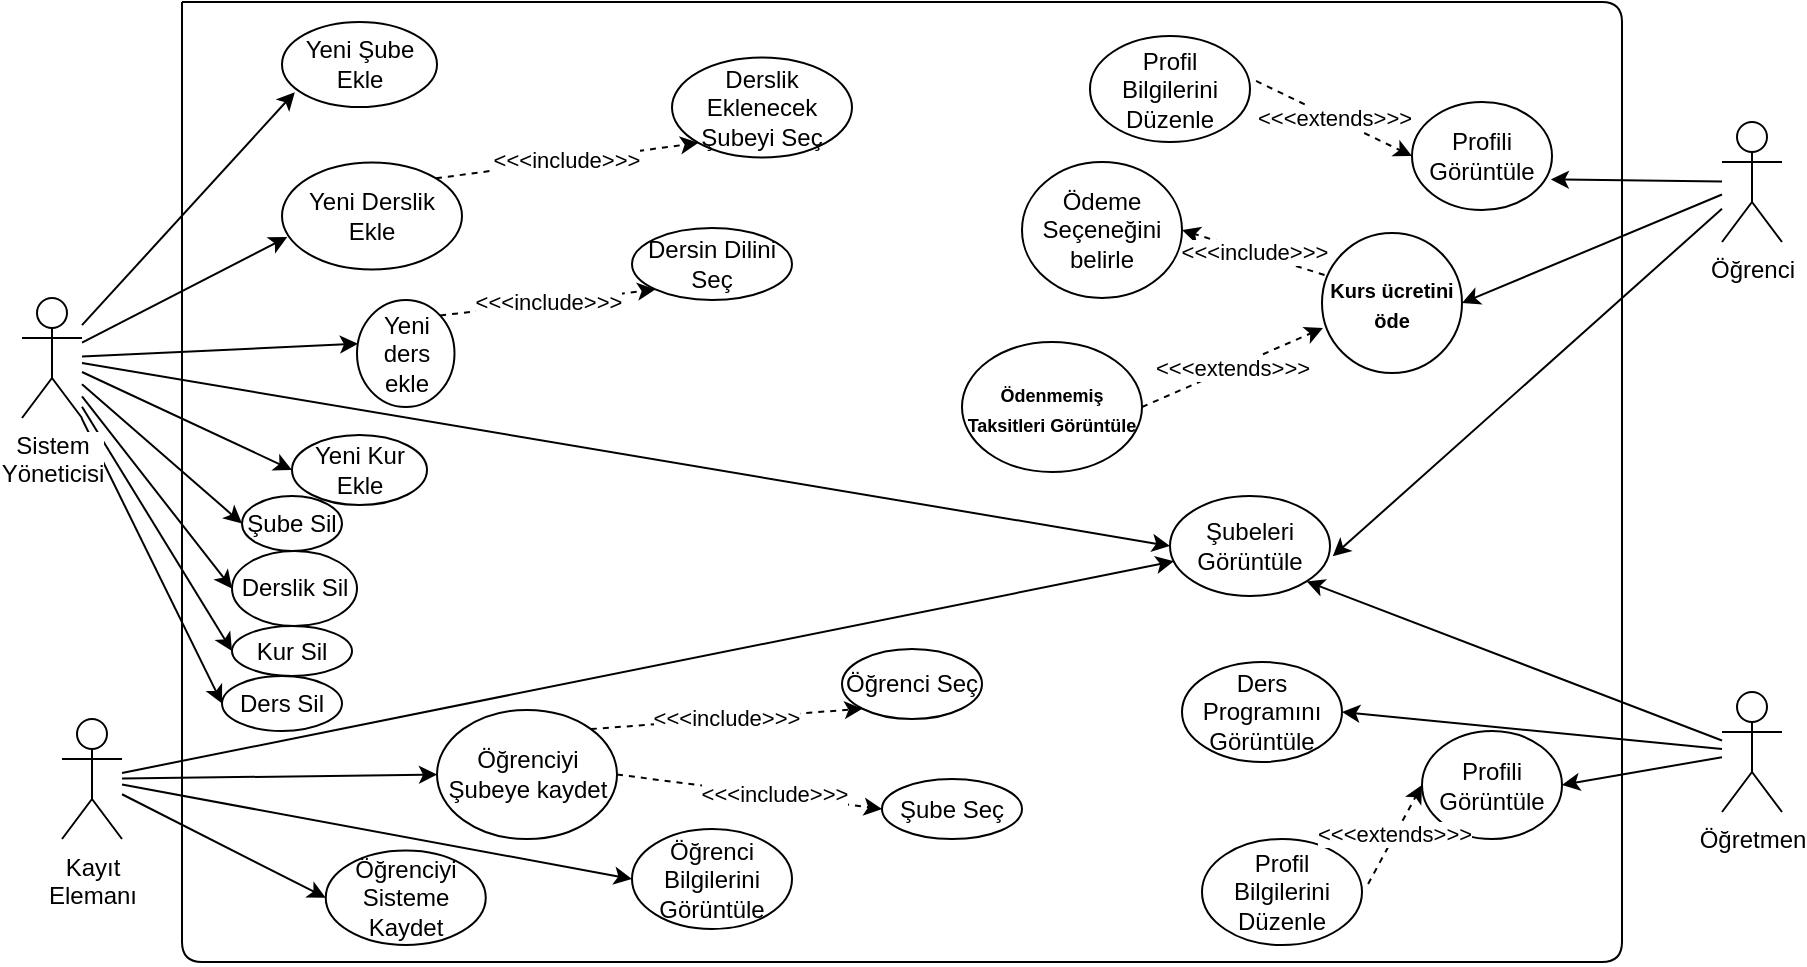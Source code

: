 <mxfile version="13.0.6" type="google" pages="3"><diagram id="y7nOhh3YG9jSuIosSz0r" name="Page-1"><mxGraphModel dx="2249" dy="713" grid="0" gridSize="10" guides="1" tooltips="1" connect="1" arrows="1" fold="1" page="1" pageScale="1" pageWidth="827" pageHeight="1169" math="0" shadow="0"><root><mxCell id="0"/><mxCell id="1" parent="0"/><mxCell id="BYf3gnhiQ05QkXZgdBDM-21" style="rounded=0;orthogonalLoop=1;jettySize=auto;html=1;entryX=0.083;entryY=0.825;entryDx=0;entryDy=0;entryPerimeter=0;" parent="1" source="BYf3gnhiQ05QkXZgdBDM-1" target="BYf3gnhiQ05QkXZgdBDM-13" edge="1"><mxGeometry relative="1" as="geometry"/></mxCell><mxCell id="ujNZqWoPyWoyUxtJ2W7T-23" style="edgeStyle=none;rounded=0;orthogonalLoop=1;jettySize=auto;html=1;entryX=0.029;entryY=0.697;entryDx=0;entryDy=0;entryPerimeter=0;" parent="1" source="BYf3gnhiQ05QkXZgdBDM-1" target="ujNZqWoPyWoyUxtJ2W7T-22" edge="1"><mxGeometry relative="1" as="geometry"/></mxCell><mxCell id="cf-nb2_Hl1CPJNW3Mo-Y-12" style="rounded=0;orthogonalLoop=1;jettySize=auto;html=1;entryX=0.01;entryY=0.408;entryDx=0;entryDy=0;entryPerimeter=0;" parent="1" source="BYf3gnhiQ05QkXZgdBDM-1" target="cf-nb2_Hl1CPJNW3Mo-Y-9" edge="1"><mxGeometry relative="1" as="geometry"/></mxCell><mxCell id="cf-nb2_Hl1CPJNW3Mo-Y-23" style="edgeStyle=none;rounded=0;orthogonalLoop=1;jettySize=auto;html=1;entryX=0;entryY=0.5;entryDx=0;entryDy=0;" parent="1" source="BYf3gnhiQ05QkXZgdBDM-1" target="ujNZqWoPyWoyUxtJ2W7T-8" edge="1"><mxGeometry relative="1" as="geometry"/></mxCell><mxCell id="cf-nb2_Hl1CPJNW3Mo-Y-28" style="edgeStyle=none;rounded=0;orthogonalLoop=1;jettySize=auto;html=1;entryX=0;entryY=0.5;entryDx=0;entryDy=0;" parent="1" source="BYf3gnhiQ05QkXZgdBDM-1" target="cf-nb2_Hl1CPJNW3Mo-Y-27" edge="1"><mxGeometry relative="1" as="geometry"/></mxCell><mxCell id="cf-nb2_Hl1CPJNW3Mo-Y-40" style="edgeStyle=none;rounded=0;orthogonalLoop=1;jettySize=auto;html=1;entryX=0;entryY=0.5;entryDx=0;entryDy=0;" parent="1" source="BYf3gnhiQ05QkXZgdBDM-1" target="cf-nb2_Hl1CPJNW3Mo-Y-36" edge="1"><mxGeometry relative="1" as="geometry"/></mxCell><mxCell id="cf-nb2_Hl1CPJNW3Mo-Y-41" style="edgeStyle=none;rounded=0;orthogonalLoop=1;jettySize=auto;html=1;entryX=0;entryY=0.5;entryDx=0;entryDy=0;" parent="1" source="BYf3gnhiQ05QkXZgdBDM-1" target="cf-nb2_Hl1CPJNW3Mo-Y-39" edge="1"><mxGeometry relative="1" as="geometry"/></mxCell><mxCell id="cf-nb2_Hl1CPJNW3Mo-Y-42" style="edgeStyle=none;rounded=0;orthogonalLoop=1;jettySize=auto;html=1;entryX=0;entryY=0.5;entryDx=0;entryDy=0;" parent="1" source="BYf3gnhiQ05QkXZgdBDM-1" target="cf-nb2_Hl1CPJNW3Mo-Y-38" edge="1"><mxGeometry relative="1" as="geometry"/></mxCell><mxCell id="cf-nb2_Hl1CPJNW3Mo-Y-43" style="edgeStyle=none;rounded=0;orthogonalLoop=1;jettySize=auto;html=1;entryX=0;entryY=0.5;entryDx=0;entryDy=0;" parent="1" source="BYf3gnhiQ05QkXZgdBDM-1" target="cf-nb2_Hl1CPJNW3Mo-Y-37" edge="1"><mxGeometry relative="1" as="geometry"/></mxCell><mxCell id="BYf3gnhiQ05QkXZgdBDM-1" value="Sistem&lt;br&gt;Yöneticisi" style="shape=umlActor;verticalLabelPosition=bottom;labelBackgroundColor=#ffffff;verticalAlign=top;html=1;outlineConnect=0;" parent="1" vertex="1"><mxGeometry x="-200" y="188" width="30" height="60" as="geometry"/></mxCell><mxCell id="BYf3gnhiQ05QkXZgdBDM-35" style="rounded=0;orthogonalLoop=1;jettySize=auto;html=1;entryX=1;entryY=0.5;entryDx=0;entryDy=0;" parent="1" source="BYf3gnhiQ05QkXZgdBDM-2" target="BYf3gnhiQ05QkXZgdBDM-31" edge="1"><mxGeometry relative="1" as="geometry"/></mxCell><mxCell id="ujNZqWoPyWoyUxtJ2W7T-9" style="edgeStyle=none;rounded=0;orthogonalLoop=1;jettySize=auto;html=1;entryX=1.017;entryY=0.603;entryDx=0;entryDy=0;entryPerimeter=0;" parent="1" source="BYf3gnhiQ05QkXZgdBDM-2" target="ujNZqWoPyWoyUxtJ2W7T-8" edge="1"><mxGeometry relative="1" as="geometry"/></mxCell><mxCell id="ujNZqWoPyWoyUxtJ2W7T-11" style="edgeStyle=none;rounded=0;orthogonalLoop=1;jettySize=auto;html=1;entryX=0.992;entryY=0.717;entryDx=0;entryDy=0;entryPerimeter=0;" parent="1" source="BYf3gnhiQ05QkXZgdBDM-2" target="ujNZqWoPyWoyUxtJ2W7T-10" edge="1"><mxGeometry relative="1" as="geometry"/></mxCell><mxCell id="BYf3gnhiQ05QkXZgdBDM-2" value="Öğrenci" style="shape=umlActor;verticalLabelPosition=bottom;labelBackgroundColor=#ffffff;verticalAlign=top;html=1;outlineConnect=0;" parent="1" vertex="1"><mxGeometry x="650" y="100" width="30" height="60" as="geometry"/></mxCell><mxCell id="BYf3gnhiQ05QkXZgdBDM-4" value="" style="endArrow=none;html=1;" parent="1" edge="1"><mxGeometry width="50" height="50" relative="1" as="geometry"><mxPoint x="-120" y="40" as="sourcePoint"/><mxPoint x="-120" y="40" as="targetPoint"/><Array as="points"><mxPoint x="600" y="40"/><mxPoint x="600" y="520"/><mxPoint x="-120" y="520"/></Array></mxGeometry></mxCell><mxCell id="BYf3gnhiQ05QkXZgdBDM-13" value="Yeni Şube Ekle" style="ellipse;whiteSpace=wrap;html=1;" parent="1" vertex="1"><mxGeometry x="-70" y="50" width="77.5" height="42.5" as="geometry"/></mxCell><mxCell id="BYf3gnhiQ05QkXZgdBDM-31" value="&lt;span style=&quot;font-size: 10px&quot;&gt;&lt;b&gt;Kurs ücretini öde&lt;/b&gt;&lt;/span&gt;" style="ellipse;whiteSpace=wrap;html=1;aspect=fixed;" parent="1" vertex="1"><mxGeometry x="450" y="155.5" width="70" height="70" as="geometry"/></mxCell><mxCell id="BYf3gnhiQ05QkXZgdBDM-41" value="&lt;b&gt;&lt;font style=&quot;font-size: 9px&quot;&gt;Ödenmemiş Taksitleri Görüntüle&lt;/font&gt;&lt;/b&gt;" style="ellipse;whiteSpace=wrap;html=1;" parent="1" vertex="1"><mxGeometry x="270" y="210" width="90" height="65" as="geometry"/></mxCell><mxCell id="ujNZqWoPyWoyUxtJ2W7T-2" value="&amp;lt;&amp;lt;&amp;lt;extends&amp;gt;&amp;gt;&amp;gt;" style="rounded=0;orthogonalLoop=1;jettySize=auto;html=1;dashed=1;entryX=0.007;entryY=0.679;entryDx=0;entryDy=0;exitX=1;exitY=0.5;exitDx=0;exitDy=0;entryPerimeter=0;" parent="1" source="BYf3gnhiQ05QkXZgdBDM-41" target="BYf3gnhiQ05QkXZgdBDM-31" edge="1"><mxGeometry relative="1" as="geometry"><mxPoint x="529" y="300" as="sourcePoint"/><mxPoint x="389" y="405" as="targetPoint"/></mxGeometry></mxCell><mxCell id="ujNZqWoPyWoyUxtJ2W7T-6" value="Ödeme Seçeneğini belirle" style="ellipse;whiteSpace=wrap;html=1;" parent="1" vertex="1"><mxGeometry x="300" y="120" width="80" height="68" as="geometry"/></mxCell><mxCell id="ujNZqWoPyWoyUxtJ2W7T-7" value="&amp;lt;&amp;lt;&amp;lt;include&amp;gt;&amp;gt;&amp;gt;" style="edgeStyle=none;rounded=0;orthogonalLoop=1;jettySize=auto;html=1;entryX=1;entryY=0.5;entryDx=0;entryDy=0;dashed=1;exitX=0.018;exitY=0.3;exitDx=0;exitDy=0;exitPerimeter=0;" parent="1" source="BYf3gnhiQ05QkXZgdBDM-31" target="ujNZqWoPyWoyUxtJ2W7T-6" edge="1"><mxGeometry relative="1" as="geometry"><mxPoint x="512.862" y="358.861" as="sourcePoint"/><mxPoint x="424.0" y="397.5" as="targetPoint"/></mxGeometry></mxCell><mxCell id="ujNZqWoPyWoyUxtJ2W7T-8" value="Şubeleri Görüntüle" style="ellipse;whiteSpace=wrap;html=1;" parent="1" vertex="1"><mxGeometry x="374" y="287" width="80" height="50" as="geometry"/></mxCell><mxCell id="ujNZqWoPyWoyUxtJ2W7T-10" value="Profili Görüntüle" style="ellipse;whiteSpace=wrap;html=1;" parent="1" vertex="1"><mxGeometry x="495" y="90" width="70" height="54" as="geometry"/></mxCell><mxCell id="ujNZqWoPyWoyUxtJ2W7T-19" value="Profil Bilgilerini Düzenle" style="ellipse;whiteSpace=wrap;html=1;" parent="1" vertex="1"><mxGeometry x="334" y="57" width="80" height="53" as="geometry"/></mxCell><mxCell id="ujNZqWoPyWoyUxtJ2W7T-21" value="&amp;lt;&amp;lt;&amp;lt;extends&amp;gt;&amp;gt;&amp;gt;" style="rounded=0;orthogonalLoop=1;jettySize=auto;html=1;dashed=1;entryX=0;entryY=0.5;entryDx=0;entryDy=0;exitX=1.038;exitY=0.424;exitDx=0;exitDy=0;exitPerimeter=0;" parent="1" source="ujNZqWoPyWoyUxtJ2W7T-19" target="ujNZqWoPyWoyUxtJ2W7T-10" edge="1"><mxGeometry relative="1" as="geometry"><mxPoint x="320.0" y="204.0" as="sourcePoint"/><mxPoint x="404.0" y="174.0" as="targetPoint"/></mxGeometry></mxCell><mxCell id="ujNZqWoPyWoyUxtJ2W7T-22" value="Yeni Derslik Ekle" style="ellipse;whiteSpace=wrap;html=1;" parent="1" vertex="1"><mxGeometry x="-70" y="120.25" width="90" height="53.5" as="geometry"/></mxCell><mxCell id="ujNZqWoPyWoyUxtJ2W7T-25" value="Derslik Eklenecek Şubeyi Seç" style="ellipse;whiteSpace=wrap;html=1;" parent="1" vertex="1"><mxGeometry x="125" y="67.75" width="90" height="50" as="geometry"/></mxCell><mxCell id="ujNZqWoPyWoyUxtJ2W7T-32" value="&amp;lt;&amp;lt;&amp;lt;include&amp;gt;&amp;gt;&amp;gt;" style="edgeStyle=none;rounded=0;orthogonalLoop=1;jettySize=auto;html=1;entryX=0;entryY=1;entryDx=0;entryDy=0;dashed=1;exitX=1;exitY=0;exitDx=0;exitDy=0;" parent="1" source="ujNZqWoPyWoyUxtJ2W7T-22" target="ujNZqWoPyWoyUxtJ2W7T-25" edge="1"><mxGeometry relative="1" as="geometry"><mxPoint x="189.997" y="279.442" as="sourcePoint"/><mxPoint x="101.1" y="318.0" as="targetPoint"/></mxGeometry></mxCell><mxCell id="cf-nb2_Hl1CPJNW3Mo-Y-19" style="edgeStyle=none;rounded=0;orthogonalLoop=1;jettySize=auto;html=1;entryX=0;entryY=0.5;entryDx=0;entryDy=0;" parent="1" source="cf-nb2_Hl1CPJNW3Mo-Y-3" target="cf-nb2_Hl1CPJNW3Mo-Y-13" edge="1"><mxGeometry relative="1" as="geometry"/></mxCell><mxCell id="cf-nb2_Hl1CPJNW3Mo-Y-24" style="edgeStyle=none;rounded=0;orthogonalLoop=1;jettySize=auto;html=1;" parent="1" source="cf-nb2_Hl1CPJNW3Mo-Y-3" target="ujNZqWoPyWoyUxtJ2W7T-8" edge="1"><mxGeometry relative="1" as="geometry"/></mxCell><mxCell id="cf-nb2_Hl1CPJNW3Mo-Y-26" style="edgeStyle=none;rounded=0;orthogonalLoop=1;jettySize=auto;html=1;entryX=0;entryY=0.5;entryDx=0;entryDy=0;" parent="1" source="cf-nb2_Hl1CPJNW3Mo-Y-3" target="cf-nb2_Hl1CPJNW3Mo-Y-25" edge="1"><mxGeometry relative="1" as="geometry"/></mxCell><mxCell id="UKZhKB2ElliNfnzbAF8w-2" style="rounded=0;orthogonalLoop=1;jettySize=auto;html=1;entryX=0;entryY=0.5;entryDx=0;entryDy=0;" parent="1" source="cf-nb2_Hl1CPJNW3Mo-Y-3" target="UKZhKB2ElliNfnzbAF8w-1" edge="1"><mxGeometry relative="1" as="geometry"/></mxCell><mxCell id="cf-nb2_Hl1CPJNW3Mo-Y-3" value="Kayıt&lt;br&gt;Elemanı" style="shape=umlActor;verticalLabelPosition=bottom;labelBackgroundColor=#ffffff;verticalAlign=top;html=1;outlineConnect=0;" parent="1" vertex="1"><mxGeometry x="-180" y="398.5" width="30" height="60" as="geometry"/></mxCell><mxCell id="cf-nb2_Hl1CPJNW3Mo-Y-22" style="edgeStyle=none;rounded=0;orthogonalLoop=1;jettySize=auto;html=1;entryX=1;entryY=1;entryDx=0;entryDy=0;" parent="1" source="cf-nb2_Hl1CPJNW3Mo-Y-6" target="ujNZqWoPyWoyUxtJ2W7T-8" edge="1"><mxGeometry relative="1" as="geometry"/></mxCell><mxCell id="cf-nb2_Hl1CPJNW3Mo-Y-32" style="edgeStyle=none;rounded=0;orthogonalLoop=1;jettySize=auto;html=1;entryX=1;entryY=0.5;entryDx=0;entryDy=0;" parent="1" source="cf-nb2_Hl1CPJNW3Mo-Y-6" target="cf-nb2_Hl1CPJNW3Mo-Y-29" edge="1"><mxGeometry relative="1" as="geometry"/></mxCell><mxCell id="cf-nb2_Hl1CPJNW3Mo-Y-34" style="edgeStyle=none;rounded=0;orthogonalLoop=1;jettySize=auto;html=1;entryX=1;entryY=0.5;entryDx=0;entryDy=0;" parent="1" source="cf-nb2_Hl1CPJNW3Mo-Y-6" target="cf-nb2_Hl1CPJNW3Mo-Y-33" edge="1"><mxGeometry relative="1" as="geometry"/></mxCell><mxCell id="cf-nb2_Hl1CPJNW3Mo-Y-6" value="Öğretmen" style="shape=umlActor;verticalLabelPosition=bottom;labelBackgroundColor=#ffffff;verticalAlign=top;html=1;outlineConnect=0;" parent="1" vertex="1"><mxGeometry x="650" y="385" width="30" height="60" as="geometry"/></mxCell><mxCell id="cf-nb2_Hl1CPJNW3Mo-Y-9" value="Yeni ders ekle" style="ellipse;whiteSpace=wrap;html=1;" parent="1" vertex="1"><mxGeometry x="-32.5" y="189" width="48.75" height="53.5" as="geometry"/></mxCell><mxCell id="cf-nb2_Hl1CPJNW3Mo-Y-10" value="Dersin Dilini Seç" style="ellipse;whiteSpace=wrap;html=1;" parent="1" vertex="1"><mxGeometry x="105" y="153" width="80" height="36" as="geometry"/></mxCell><mxCell id="cf-nb2_Hl1CPJNW3Mo-Y-11" value="&amp;lt;&amp;lt;&amp;lt;include&amp;gt;&amp;gt;&amp;gt;" style="edgeStyle=none;rounded=0;orthogonalLoop=1;jettySize=auto;html=1;entryX=0;entryY=1;entryDx=0;entryDy=0;dashed=1;exitX=1;exitY=0;exitDx=0;exitDy=0;" parent="1" source="cf-nb2_Hl1CPJNW3Mo-Y-9" target="cf-nb2_Hl1CPJNW3Mo-Y-10" edge="1"><mxGeometry relative="1" as="geometry"><mxPoint x="192.497" y="359.442" as="sourcePoint"/><mxPoint x="103.6" y="398.0" as="targetPoint"/></mxGeometry></mxCell><mxCell id="cf-nb2_Hl1CPJNW3Mo-Y-13" value="Öğrenciyi Şubeye kaydet" style="ellipse;whiteSpace=wrap;html=1;" parent="1" vertex="1"><mxGeometry x="7.5" y="394" width="90" height="64.5" as="geometry"/></mxCell><mxCell id="cf-nb2_Hl1CPJNW3Mo-Y-14" value="Öğrenci Seç" style="ellipse;whiteSpace=wrap;html=1;" parent="1" vertex="1"><mxGeometry x="210" y="363.5" width="70" height="35" as="geometry"/></mxCell><mxCell id="cf-nb2_Hl1CPJNW3Mo-Y-15" value="&amp;lt;&amp;lt;&amp;lt;include&amp;gt;&amp;gt;&amp;gt;" style="edgeStyle=none;rounded=0;orthogonalLoop=1;jettySize=auto;html=1;entryX=0;entryY=1;entryDx=0;entryDy=0;dashed=1;exitX=1;exitY=0;exitDx=0;exitDy=0;" parent="1" source="cf-nb2_Hl1CPJNW3Mo-Y-13" target="cf-nb2_Hl1CPJNW3Mo-Y-14" edge="1"><mxGeometry relative="1" as="geometry"><mxPoint x="189.997" y="464.442" as="sourcePoint"/><mxPoint x="101.1" y="503.0" as="targetPoint"/></mxGeometry></mxCell><mxCell id="cf-nb2_Hl1CPJNW3Mo-Y-16" value="&amp;lt;&amp;lt;&amp;lt;include&amp;gt;&amp;gt;&amp;gt;" style="edgeStyle=none;rounded=0;orthogonalLoop=1;jettySize=auto;html=1;dashed=1;exitX=1;exitY=0.5;exitDx=0;exitDy=0;entryX=0;entryY=0.5;entryDx=0;entryDy=0;" parent="1" source="cf-nb2_Hl1CPJNW3Mo-Y-13" target="cf-nb2_Hl1CPJNW3Mo-Y-17" edge="1"><mxGeometry x="0.187" y="1" relative="1" as="geometry"><mxPoint x="209.999" y="385.004" as="sourcePoint"/><mxPoint x="250" y="400" as="targetPoint"/><mxPoint as="offset"/></mxGeometry></mxCell><mxCell id="cf-nb2_Hl1CPJNW3Mo-Y-17" value="Şube Seç" style="ellipse;whiteSpace=wrap;html=1;" parent="1" vertex="1"><mxGeometry x="230" y="428.5" width="70" height="30" as="geometry"/></mxCell><mxCell id="cf-nb2_Hl1CPJNW3Mo-Y-25" value="Öğrenci Bilgilerini Görüntüle" style="ellipse;whiteSpace=wrap;html=1;" parent="1" vertex="1"><mxGeometry x="105" y="453.5" width="80" height="50" as="geometry"/></mxCell><mxCell id="cf-nb2_Hl1CPJNW3Mo-Y-27" value="Yeni Kur Ekle" style="ellipse;whiteSpace=wrap;html=1;" parent="1" vertex="1"><mxGeometry x="-65" y="256.5" width="67.5" height="35" as="geometry"/></mxCell><mxCell id="cf-nb2_Hl1CPJNW3Mo-Y-29" value="Profili Görüntüle" style="ellipse;whiteSpace=wrap;html=1;" parent="1" vertex="1"><mxGeometry x="500" y="404.5" width="70" height="54" as="geometry"/></mxCell><mxCell id="cf-nb2_Hl1CPJNW3Mo-Y-30" value="Profil Bilgilerini Düzenle" style="ellipse;whiteSpace=wrap;html=1;" parent="1" vertex="1"><mxGeometry x="390" y="458.5" width="80" height="53" as="geometry"/></mxCell><mxCell id="cf-nb2_Hl1CPJNW3Mo-Y-31" value="&amp;lt;&amp;lt;&amp;lt;extends&amp;gt;&amp;gt;&amp;gt;" style="rounded=0;orthogonalLoop=1;jettySize=auto;html=1;dashed=1;entryX=0;entryY=0.5;entryDx=0;entryDy=0;exitX=1.038;exitY=0.424;exitDx=0;exitDy=0;exitPerimeter=0;" parent="1" source="cf-nb2_Hl1CPJNW3Mo-Y-30" target="cf-nb2_Hl1CPJNW3Mo-Y-29" edge="1"><mxGeometry relative="1" as="geometry"><mxPoint x="366.0" y="518.5" as="sourcePoint"/><mxPoint x="450.0" y="488.5" as="targetPoint"/></mxGeometry></mxCell><mxCell id="cf-nb2_Hl1CPJNW3Mo-Y-33" value="Ders Programını Görüntüle" style="ellipse;whiteSpace=wrap;html=1;" parent="1" vertex="1"><mxGeometry x="380" y="370" width="80" height="50" as="geometry"/></mxCell><mxCell id="cf-nb2_Hl1CPJNW3Mo-Y-36" value="Şube Sil" style="ellipse;whiteSpace=wrap;html=1;" parent="1" vertex="1"><mxGeometry x="-90" y="287" width="50" height="27.5" as="geometry"/></mxCell><mxCell id="cf-nb2_Hl1CPJNW3Mo-Y-37" value="Ders Sil" style="ellipse;whiteSpace=wrap;html=1;" parent="1" vertex="1"><mxGeometry x="-100" y="377" width="60" height="27.5" as="geometry"/></mxCell><mxCell id="cf-nb2_Hl1CPJNW3Mo-Y-38" value="Kur Sil" style="ellipse;whiteSpace=wrap;html=1;" parent="1" vertex="1"><mxGeometry x="-95" y="352" width="60" height="25" as="geometry"/></mxCell><mxCell id="cf-nb2_Hl1CPJNW3Mo-Y-39" value="Derslik Sil" style="ellipse;whiteSpace=wrap;html=1;" parent="1" vertex="1"><mxGeometry x="-95" y="314.5" width="62.5" height="37.5" as="geometry"/></mxCell><mxCell id="UKZhKB2ElliNfnzbAF8w-1" value="Öğrenciyi Sisteme Kaydet" style="ellipse;whiteSpace=wrap;html=1;" parent="1" vertex="1"><mxGeometry x="-48.12" y="464.25" width="80" height="47.25" as="geometry"/></mxCell></root></mxGraphModel></diagram><diagram id="qQ2N-hdPazY5PS2W9yWb" name="Page-2"><mxGraphModel dx="1422" dy="713" grid="1" gridSize="10" guides="1" tooltips="1" connect="1" arrows="1" fold="1" page="1" pageScale="1" pageWidth="827" pageHeight="1169" math="0" shadow="0"><root><mxCell id="uaGsHv1P7nGxYMonIOw0-0"/><mxCell id="uaGsHv1P7nGxYMonIOw0-1" parent="uaGsHv1P7nGxYMonIOw0-0"/><mxCell id="DaPCieXEr7o-1iKZYXt3-1" value="" style="rounded=0;whiteSpace=wrap;html=1;strokeColor=#000000;strokeWidth=4;fillColor=none;" parent="uaGsHv1P7nGxYMonIOw0-1" vertex="1"><mxGeometry x="160" y="360" width="860" height="570" as="geometry"/></mxCell><mxCell id="DaPCieXEr7o-1iKZYXt3-5" value="" style="rounded=0;whiteSpace=wrap;html=1;strokeColor=#000000;strokeWidth=4;fillColor=none;" parent="uaGsHv1P7nGxYMonIOw0-1" vertex="1"><mxGeometry x="160" y="400" width="860" height="530" as="geometry"/></mxCell><mxCell id="DaPCieXEr7o-1iKZYXt3-7" value="" style="rounded=0;whiteSpace=wrap;html=1;strokeColor=#000000;strokeWidth=4;fillColor=none;" parent="uaGsHv1P7nGxYMonIOw0-1" vertex="1"><mxGeometry x="160" y="440" width="860" height="40" as="geometry"/></mxCell><mxCell id="DaPCieXEr7o-1iKZYXt3-8" value="" style="rounded=0;whiteSpace=wrap;html=1;strokeColor=#000000;strokeWidth=4;fillColor=none;" parent="uaGsHv1P7nGxYMonIOw0-1" vertex="1"><mxGeometry x="160" y="480" width="860" height="40" as="geometry"/></mxCell><mxCell id="DaPCieXEr7o-1iKZYXt3-9" value="" style="rounded=0;whiteSpace=wrap;html=1;strokeColor=#000000;strokeWidth=4;fillColor=none;" parent="uaGsHv1P7nGxYMonIOw0-1" vertex="1"><mxGeometry x="160" y="580" width="860" height="350" as="geometry"/></mxCell><mxCell id="DaPCieXEr7o-1iKZYXt3-14" value="Aktörler:" style="text;html=1;strokeColor=none;fillColor=none;align=center;verticalAlign=middle;whiteSpace=wrap;rounded=0;strokeWidth=2;fontSize=14;fontStyle=1" parent="uaGsHv1P7nGxYMonIOw0-1" vertex="1"><mxGeometry x="160" y="410" width="120" height="20" as="geometry"/></mxCell><mxCell id="DaPCieXEr7o-1iKZYXt3-15" value="Use Case Adı:" style="text;html=1;strokeColor=none;fillColor=none;align=center;verticalAlign=middle;whiteSpace=wrap;rounded=0;strokeWidth=2;fontSize=14;fontStyle=1" parent="uaGsHv1P7nGxYMonIOw0-1" vertex="1"><mxGeometry x="160" y="370" width="120" height="20" as="geometry"/></mxCell><mxCell id="DaPCieXEr7o-1iKZYXt3-16" value="Ön Koşullar:" style="text;html=1;strokeColor=none;fillColor=none;align=center;verticalAlign=middle;whiteSpace=wrap;rounded=0;strokeWidth=2;fontSize=14;fontStyle=1" parent="uaGsHv1P7nGxYMonIOw0-1" vertex="1"><mxGeometry x="160" y="490" width="120" height="20" as="geometry"/></mxCell><mxCell id="DaPCieXEr7o-1iKZYXt3-17" value="Ana Başarı Senaryosu:" style="text;html=1;strokeColor=none;fillColor=none;align=center;verticalAlign=middle;whiteSpace=wrap;rounded=0;strokeWidth=2;fontSize=14;fontStyle=1" parent="uaGsHv1P7nGxYMonIOw0-1" vertex="1"><mxGeometry x="160" y="595" width="120" height="20" as="geometry"/></mxCell><mxCell id="DaPCieXEr7o-1iKZYXt3-23" value="Alternatif Senaryolar:" style="text;html=1;strokeColor=none;fillColor=none;align=center;verticalAlign=middle;whiteSpace=wrap;rounded=0;strokeWidth=2;fontSize=14;fontStyle=1" parent="uaGsHv1P7nGxYMonIOw0-1" vertex="1"><mxGeometry x="160" y="950" width="120" height="20" as="geometry"/></mxCell><mxCell id="DaPCieXEr7o-1iKZYXt3-28" value="Öğrenci Kaydı" style="text;html=1;strokeColor=none;fillColor=none;align=left;verticalAlign=middle;whiteSpace=wrap;rounded=0;strokeWidth=2;fontSize=14;fontStyle=1" parent="uaGsHv1P7nGxYMonIOw0-1" vertex="1"><mxGeometry x="300" y="370" width="120" height="20" as="geometry"/></mxCell><mxCell id="DaPCieXEr7o-1iKZYXt3-37" value="" style="rounded=0;whiteSpace=wrap;html=1;strokeColor=#000000;strokeWidth=4;fillColor=none;" parent="uaGsHv1P7nGxYMonIOw0-1" vertex="1"><mxGeometry x="160" y="930" width="860" height="410" as="geometry"/></mxCell><mxCell id="DaPCieXEr7o-1iKZYXt3-39" style="edgeStyle=orthogonalEdgeStyle;rounded=0;orthogonalLoop=1;jettySize=auto;html=1;exitX=0.5;exitY=1;exitDx=0;exitDy=0;fontSize=14;" parent="uaGsHv1P7nGxYMonIOw0-1" edge="1"><mxGeometry relative="1" as="geometry"><mxPoint x="220" y="390" as="sourcePoint"/><mxPoint x="220" y="390" as="targetPoint"/></mxGeometry></mxCell><mxCell id="DaPCieXEr7o-1iKZYXt3-41" value="Son Koşullar:" style="text;html=1;strokeColor=none;fillColor=none;align=center;verticalAlign=middle;whiteSpace=wrap;rounded=0;strokeWidth=2;fontSize=14;fontStyle=1" parent="uaGsHv1P7nGxYMonIOw0-1" vertex="1"><mxGeometry x="160" y="540" width="120" height="20" as="geometry"/></mxCell><mxCell id="OTRAZxj1zCDKhci9C_w5-3" value="Tanım:" style="text;html=1;strokeColor=none;fillColor=none;align=center;verticalAlign=middle;whiteSpace=wrap;rounded=0;strokeWidth=2;fontSize=14;fontStyle=1" parent="uaGsHv1P7nGxYMonIOw0-1" vertex="1"><mxGeometry x="160" y="450" width="120" height="20" as="geometry"/></mxCell><mxCell id="4LOoQkEFlj8JDPt6l7QZ-0" value="Kayıt Elemanı(Birincil), Müşteri(İkincil)" style="text;html=1;strokeColor=none;fillColor=none;align=left;verticalAlign=middle;whiteSpace=wrap;rounded=0;strokeWidth=2;fontSize=14;fontStyle=1" parent="uaGsHv1P7nGxYMonIOw0-1" vertex="1"><mxGeometry x="300" y="410" width="300" height="20" as="geometry"/></mxCell><mxCell id="4LOoQkEFlj8JDPt6l7QZ-1" value="&lt;font style=&quot;font-size: 13px&quot;&gt;Dil Kursu Otomasyonu Sistemi üzerinden Kayıt Elemanının bir öğrenciyi derse kaydetmesinden bahsedilmiştir.&lt;/font&gt;" style="text;html=1;strokeColor=none;fillColor=none;align=left;verticalAlign=middle;whiteSpace=wrap;rounded=0;strokeWidth=2;fontSize=14;fontStyle=1" parent="uaGsHv1P7nGxYMonIOw0-1" vertex="1"><mxGeometry x="300" y="455" width="740" height="10" as="geometry"/></mxCell><mxCell id="4LOoQkEFlj8JDPt6l7QZ-2" value="Kayıt Elemanı, doğru kullanıcı adı ve şifre bilgilerini girerek sisteme giriş&amp;nbsp; yapmalıdır." style="text;html=1;strokeColor=none;fillColor=none;align=left;verticalAlign=middle;whiteSpace=wrap;rounded=0;strokeWidth=2;fontSize=14;fontStyle=1" parent="uaGsHv1P7nGxYMonIOw0-1" vertex="1"><mxGeometry x="300" y="500" width="740" as="geometry"/></mxCell><mxCell id="4LOoQkEFlj8JDPt6l7QZ-3" value="Öğrenci başarıyla hem sisteme hem de dil kursunun kendi istediği bir şubesine kayıt edilmiş olacaktır." style="text;html=1;strokeColor=none;fillColor=none;align=left;verticalAlign=middle;whiteSpace=wrap;rounded=0;strokeWidth=2;fontSize=14;fontStyle=1" parent="uaGsHv1P7nGxYMonIOw0-1" vertex="1"><mxGeometry x="300" y="540" width="716" height="20" as="geometry"/></mxCell><mxCell id="4LOoQkEFlj8JDPt6l7QZ-10" value="" style="rounded=0;whiteSpace=wrap;html=1;strokeColor=#000000;strokeWidth=4;fillColor=none;" parent="uaGsHv1P7nGxYMonIOw0-1" vertex="1"><mxGeometry x="280" y="360" width="740" height="980" as="geometry"/></mxCell><mxCell id="4LOoQkEFlj8JDPt6l7QZ-12" value="&lt;b&gt;1. Kayıt Elemanı &quot;İşlemler&quot; menüsünden &quot;Öğrenci Kaydet&quot; butonuna tıklar&lt;br&gt;2. Kayıt Elemanı kayıt edeceği öğrencinin ismini girer&lt;br&gt;3. Kayıt Elemanı kayıt edeceği öğrencisinin soyadını girer&lt;br&gt;4. Kayıt Elemanı kayıt edeceği öğrencisinin e-posta adresini girer&lt;br&gt;5. Kayıt Elemanı daha sonradan öğrencinin sisteme giriş yapabilmesi için öğrencinin belirleyeceği bir şifreyi girer&lt;br&gt;6. Kayıt Elemanı öğrencinin ev telefonunu girer&lt;br&gt;7. Kayıt Elemanı öğrencinin cep telefonunu girer&lt;br&gt;8. Kayıt Elemanı öğrencinin Kimlik No'sunu girer&amp;nbsp;&amp;nbsp;&lt;br&gt;9. Kayıt Elemanı &quot;Kaydet&quot; butonuna basıp öğrenciyi sisteme kaydeder&lt;br&gt;10. Kayıt Elemanı &quot;İşlemler&quot; Menüsünden &quot;Kurs Kaydı&quot; Butonuna tıklar&lt;br&gt;11. Kayıt Elemanı &quot;Şube Seçiniz&quot; alanından öğrencinin kaydedileceği şubeyi seçer&lt;br&gt;12. Kayıt Elemanı &quot;Kurs Seçiniz&quot; alanından öğrencinin kaydedileceği kursu seçer&lt;br&gt;&lt;/b&gt;&lt;b&gt;13. Kayıt Elemanı &quot;Kurs Seçiniz&quot; alanından öğrencinin kaydedileceği kuru seçer&lt;br&gt;&lt;/b&gt;&lt;b&gt;14. Kayıt Elemanı &quot;İlerle&quot; butonuna basar&lt;br&gt;15. Ödemeyi yapacak olan kişi kredi kartı bilgilerini girer.&lt;br&gt;16. Ödemeyi yapacak olan kişi &quot;Peşin&quot; ya da &quot;Taksitli&quot; ödeme seçeneklerinden birini seçer&lt;br&gt;17. Ödemeyi yapacak olan kişi &quot;Ödemeyi Yap&quot; butonuna tıklar&amp;nbsp; &amp;nbsp;&lt;br&gt;&lt;/b&gt;" style="text;html=1;strokeColor=none;fillColor=none;align=left;verticalAlign=middle;whiteSpace=wrap;rounded=0;fontSize=14;" parent="uaGsHv1P7nGxYMonIOw0-1" vertex="1"><mxGeometry x="290" y="660" width="730" height="180" as="geometry"/></mxCell><mxCell id="4LOoQkEFlj8JDPt6l7QZ-13" value="&lt;b&gt;2a. Kayıt Elemanı öğrencinin ismini boş bırakır&lt;br&gt;&amp;nbsp; &amp;nbsp; &amp;nbsp; 1. Sistem &quot;Gerekli alanları boş bırakmayınız&quot; uyarı mesajı verir.&lt;br&gt;3a. Kayıt Elemanı öğrencinin soyadını boş bırakır&lt;br&gt;&amp;nbsp; &amp;nbsp; &amp;nbsp; 1. Sistem &quot;Gerekli alanları boş bırakmayınız&quot; uyarı mesajı verir.&lt;br&gt;4a. Kayıt Elemanı öğrencinin e-posta alanını yanlış formatta girer&lt;br&gt;&amp;nbsp; &amp;nbsp; &amp;nbsp; 1. Sistem hata mesajı verir&lt;br&gt;4b. Girilen eposta sistemdeki başka bir eposta ile eşleşir&lt;br&gt;&amp;nbsp; &amp;nbsp; &amp;nbsp; 1. Sistem &quot;bu e posta zaten kayıtlı&quot; mesajı verir.&lt;br&gt;5a. Kayıt elemanı öğrencinin şifre alanını boş bırakır.&lt;br&gt;&lt;/b&gt;&lt;b&gt;&amp;nbsp; &amp;nbsp; &amp;nbsp; 1. Sistem &quot;Gerekli alanları boş bırakmayınız&quot; uyarı mesajı verir.&lt;br&gt;&lt;/b&gt;&lt;b&gt;15a. Ödemeyi yapacak olan kişi yanlış kredi kartı bilgileri girer.&lt;br&gt;&lt;/b&gt;&lt;b&gt;&amp;nbsp; &amp;nbsp; &amp;nbsp; 1. Sistem ödeme işlemini gerçekleştirmez&lt;br&gt;&lt;/b&gt;&lt;b&gt;&amp;nbsp; &amp;nbsp; &amp;nbsp; 2. Sistem &quot;Yanlış kart bilgileri&quot; mesajı verir&lt;br&gt;&lt;br&gt;&lt;/b&gt;" style="text;html=1;strokeColor=none;fillColor=none;align=left;verticalAlign=middle;whiteSpace=wrap;rounded=0;fontSize=14;" parent="uaGsHv1P7nGxYMonIOw0-1" vertex="1"><mxGeometry x="290" y="950" width="680" height="220" as="geometry"/></mxCell></root></mxGraphModel></diagram><diagram id="fo7iObU68Yco3q31ZULs" name="Page-3"><mxGraphModel dx="1422" dy="713" grid="1" gridSize="10" guides="1" tooltips="1" connect="1" arrows="1" fold="1" page="1" pageScale="1" pageWidth="827" pageHeight="1169" math="0" shadow="0"><root><mxCell id="Xoe15vGKT2ze4kWD7O6o-0"/><mxCell id="Xoe15vGKT2ze4kWD7O6o-1" parent="Xoe15vGKT2ze4kWD7O6o-0"/></root></mxGraphModel></diagram></mxfile>